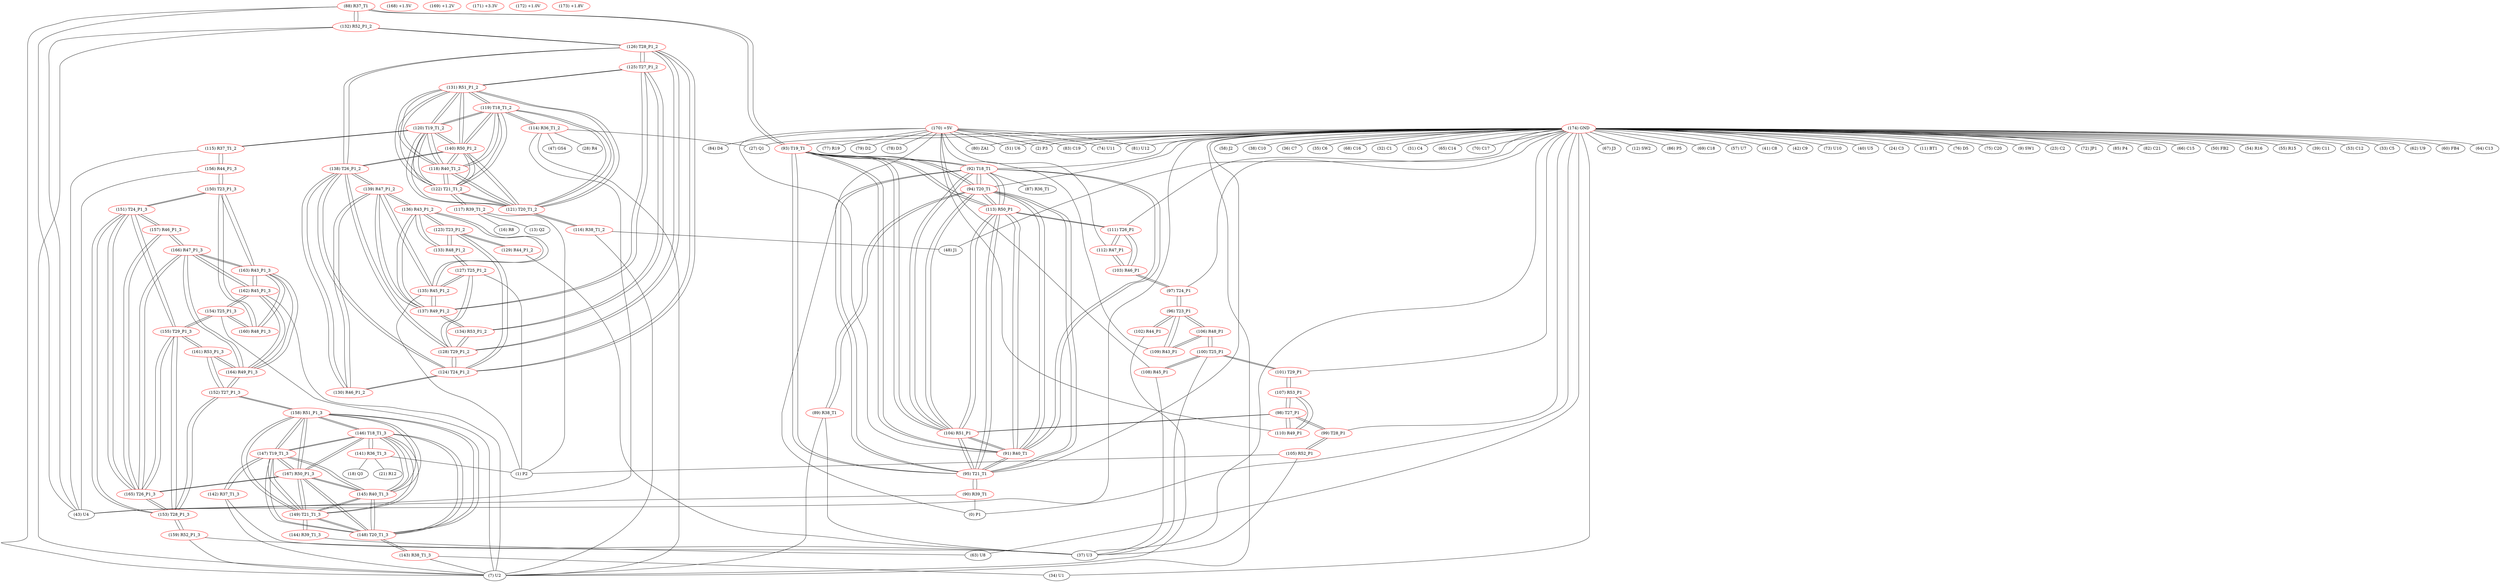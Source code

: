 graph {
	88 [label="(88) R37_T1" color=red]
	7 [label="(7) U2"]
	43 [label="(43) U4"]
	132 [label="(132) R52_P1_2"]
	93 [label="(93) T19_T1"]
	89 [label="(89) R38_T1" color=red]
	37 [label="(37) U3"]
	7 [label="(7) U2"]
	94 [label="(94) T20_T1"]
	90 [label="(90) R39_T1" color=red]
	0 [label="(0) P1"]
	43 [label="(43) U4"]
	95 [label="(95) T21_T1"]
	91 [label="(91) R40_T1" color=red]
	104 [label="(104) R51_P1"]
	113 [label="(113) R50_P1"]
	92 [label="(92) T18_T1"]
	95 [label="(95) T21_T1"]
	94 [label="(94) T20_T1"]
	93 [label="(93) T19_T1"]
	92 [label="(92) T18_T1" color=red]
	87 [label="(87) R36_T1"]
	104 [label="(104) R51_P1"]
	113 [label="(113) R50_P1"]
	95 [label="(95) T21_T1"]
	94 [label="(94) T20_T1"]
	93 [label="(93) T19_T1"]
	91 [label="(91) R40_T1"]
	93 [label="(93) T19_T1" color=red]
	88 [label="(88) R37_T1"]
	104 [label="(104) R51_P1"]
	113 [label="(113) R50_P1"]
	92 [label="(92) T18_T1"]
	95 [label="(95) T21_T1"]
	94 [label="(94) T20_T1"]
	91 [label="(91) R40_T1"]
	94 [label="(94) T20_T1" color=red]
	89 [label="(89) R38_T1"]
	104 [label="(104) R51_P1"]
	113 [label="(113) R50_P1"]
	92 [label="(92) T18_T1"]
	95 [label="(95) T21_T1"]
	93 [label="(93) T19_T1"]
	91 [label="(91) R40_T1"]
	95 [label="(95) T21_T1" color=red]
	90 [label="(90) R39_T1"]
	104 [label="(104) R51_P1"]
	113 [label="(113) R50_P1"]
	92 [label="(92) T18_T1"]
	94 [label="(94) T20_T1"]
	93 [label="(93) T19_T1"]
	91 [label="(91) R40_T1"]
	96 [label="(96) T23_P1" color=red]
	106 [label="(106) R48_P1"]
	109 [label="(109) R43_P1"]
	97 [label="(97) T24_P1"]
	102 [label="(102) R44_P1"]
	97 [label="(97) T24_P1" color=red]
	103 [label="(103) R46_P1"]
	96 [label="(96) T23_P1"]
	98 [label="(98) T27_P1" color=red]
	104 [label="(104) R51_P1"]
	99 [label="(99) T28_P1"]
	107 [label="(107) R53_P1"]
	110 [label="(110) R49_P1"]
	99 [label="(99) T28_P1" color=red]
	105 [label="(105) R52_P1"]
	98 [label="(98) T27_P1"]
	100 [label="(100) T25_P1" color=red]
	101 [label="(101) T29_P1"]
	106 [label="(106) R48_P1"]
	108 [label="(108) R45_P1"]
	37 [label="(37) U3"]
	101 [label="(101) T29_P1" color=red]
	100 [label="(100) T25_P1"]
	107 [label="(107) R53_P1"]
	102 [label="(102) R44_P1" color=red]
	7 [label="(7) U2"]
	96 [label="(96) T23_P1"]
	103 [label="(103) R46_P1" color=red]
	111 [label="(111) T26_P1"]
	112 [label="(112) R47_P1"]
	97 [label="(97) T24_P1"]
	104 [label="(104) R51_P1" color=red]
	98 [label="(98) T27_P1"]
	113 [label="(113) R50_P1"]
	92 [label="(92) T18_T1"]
	95 [label="(95) T21_T1"]
	94 [label="(94) T20_T1"]
	93 [label="(93) T19_T1"]
	91 [label="(91) R40_T1"]
	105 [label="(105) R52_P1" color=red]
	37 [label="(37) U3"]
	1 [label="(1) P2"]
	99 [label="(99) T28_P1"]
	106 [label="(106) R48_P1" color=red]
	100 [label="(100) T25_P1"]
	96 [label="(96) T23_P1"]
	109 [label="(109) R43_P1"]
	107 [label="(107) R53_P1" color=red]
	101 [label="(101) T29_P1"]
	98 [label="(98) T27_P1"]
	110 [label="(110) R49_P1"]
	108 [label="(108) R45_P1" color=red]
	100 [label="(100) T25_P1"]
	37 [label="(37) U3"]
	109 [label="(109) R43_P1" color=red]
	106 [label="(106) R48_P1"]
	96 [label="(96) T23_P1"]
	110 [label="(110) R49_P1" color=red]
	98 [label="(98) T27_P1"]
	107 [label="(107) R53_P1"]
	111 [label="(111) T26_P1" color=red]
	113 [label="(113) R50_P1"]
	103 [label="(103) R46_P1"]
	112 [label="(112) R47_P1"]
	112 [label="(112) R47_P1" color=red]
	111 [label="(111) T26_P1"]
	103 [label="(103) R46_P1"]
	113 [label="(113) R50_P1" color=red]
	111 [label="(111) T26_P1"]
	104 [label="(104) R51_P1"]
	92 [label="(92) T18_T1"]
	95 [label="(95) T21_T1"]
	94 [label="(94) T20_T1"]
	93 [label="(93) T19_T1"]
	91 [label="(91) R40_T1"]
	114 [label="(114) R36_T1_2" color=red]
	27 [label="(27) Q1"]
	28 [label="(28) R4"]
	7 [label="(7) U2"]
	43 [label="(43) U4"]
	47 [label="(47) GS4"]
	119 [label="(119) T18_T1_2"]
	115 [label="(115) R37_T1_2" color=red]
	43 [label="(43) U4"]
	156 [label="(156) R44_P1_3"]
	120 [label="(120) T19_T1_2"]
	116 [label="(116) R38_T1_2" color=red]
	7 [label="(7) U2"]
	48 [label="(48) J1"]
	121 [label="(121) T20_T1_2"]
	117 [label="(117) R39_T1_2" color=red]
	13 [label="(13) Q2"]
	1 [label="(1) P2"]
	16 [label="(16) R8"]
	122 [label="(122) T21_T1_2"]
	118 [label="(118) R40_T1_2" color=red]
	131 [label="(131) R51_P1_2"]
	140 [label="(140) R50_P1_2"]
	119 [label="(119) T18_T1_2"]
	122 [label="(122) T21_T1_2"]
	121 [label="(121) T20_T1_2"]
	120 [label="(120) T19_T1_2"]
	119 [label="(119) T18_T1_2" color=red]
	121 [label="(121) T20_T1_2"]
	120 [label="(120) T19_T1_2"]
	122 [label="(122) T21_T1_2"]
	114 [label="(114) R36_T1_2"]
	131 [label="(131) R51_P1_2"]
	140 [label="(140) R50_P1_2"]
	118 [label="(118) R40_T1_2"]
	120 [label="(120) T19_T1_2" color=red]
	121 [label="(121) T20_T1_2"]
	119 [label="(119) T18_T1_2"]
	122 [label="(122) T21_T1_2"]
	115 [label="(115) R37_T1_2"]
	131 [label="(131) R51_P1_2"]
	140 [label="(140) R50_P1_2"]
	118 [label="(118) R40_T1_2"]
	121 [label="(121) T20_T1_2" color=red]
	120 [label="(120) T19_T1_2"]
	119 [label="(119) T18_T1_2"]
	122 [label="(122) T21_T1_2"]
	116 [label="(116) R38_T1_2"]
	131 [label="(131) R51_P1_2"]
	140 [label="(140) R50_P1_2"]
	118 [label="(118) R40_T1_2"]
	122 [label="(122) T21_T1_2" color=red]
	121 [label="(121) T20_T1_2"]
	120 [label="(120) T19_T1_2"]
	119 [label="(119) T18_T1_2"]
	117 [label="(117) R39_T1_2"]
	131 [label="(131) R51_P1_2"]
	140 [label="(140) R50_P1_2"]
	118 [label="(118) R40_T1_2"]
	123 [label="(123) T23_P1_2" color=red]
	133 [label="(133) R48_P1_2"]
	136 [label="(136) R43_P1_2"]
	124 [label="(124) T24_P1_2"]
	129 [label="(129) R44_P1_2"]
	124 [label="(124) T24_P1_2" color=red]
	138 [label="(138) T26_P1_2"]
	128 [label="(128) T29_P1_2"]
	126 [label="(126) T28_P1_2"]
	130 [label="(130) R46_P1_2"]
	123 [label="(123) T23_P1_2"]
	125 [label="(125) T27_P1_2" color=red]
	131 [label="(131) R51_P1_2"]
	126 [label="(126) T28_P1_2"]
	134 [label="(134) R53_P1_2"]
	137 [label="(137) R49_P1_2"]
	126 [label="(126) T28_P1_2" color=red]
	138 [label="(138) T26_P1_2"]
	124 [label="(124) T24_P1_2"]
	128 [label="(128) T29_P1_2"]
	132 [label="(132) R52_P1_2"]
	125 [label="(125) T27_P1_2"]
	127 [label="(127) T25_P1_2" color=red]
	128 [label="(128) T29_P1_2"]
	133 [label="(133) R48_P1_2"]
	135 [label="(135) R45_P1_2"]
	1 [label="(1) P2"]
	128 [label="(128) T29_P1_2" color=red]
	138 [label="(138) T26_P1_2"]
	124 [label="(124) T24_P1_2"]
	126 [label="(126) T28_P1_2"]
	127 [label="(127) T25_P1_2"]
	134 [label="(134) R53_P1_2"]
	129 [label="(129) R44_P1_2" color=red]
	37 [label="(37) U3"]
	123 [label="(123) T23_P1_2"]
	130 [label="(130) R46_P1_2" color=red]
	138 [label="(138) T26_P1_2"]
	139 [label="(139) R47_P1_2"]
	124 [label="(124) T24_P1_2"]
	131 [label="(131) R51_P1_2" color=red]
	125 [label="(125) T27_P1_2"]
	140 [label="(140) R50_P1_2"]
	119 [label="(119) T18_T1_2"]
	122 [label="(122) T21_T1_2"]
	121 [label="(121) T20_T1_2"]
	120 [label="(120) T19_T1_2"]
	118 [label="(118) R40_T1_2"]
	132 [label="(132) R52_P1_2" color=red]
	7 [label="(7) U2"]
	43 [label="(43) U4"]
	88 [label="(88) R37_T1"]
	126 [label="(126) T28_P1_2"]
	133 [label="(133) R48_P1_2" color=red]
	127 [label="(127) T25_P1_2"]
	123 [label="(123) T23_P1_2"]
	136 [label="(136) R43_P1_2"]
	134 [label="(134) R53_P1_2" color=red]
	128 [label="(128) T29_P1_2"]
	125 [label="(125) T27_P1_2"]
	137 [label="(137) R49_P1_2"]
	135 [label="(135) R45_P1_2" color=red]
	139 [label="(139) R47_P1_2"]
	136 [label="(136) R43_P1_2"]
	137 [label="(137) R49_P1_2"]
	127 [label="(127) T25_P1_2"]
	1 [label="(1) P2"]
	136 [label="(136) R43_P1_2" color=red]
	133 [label="(133) R48_P1_2"]
	123 [label="(123) T23_P1_2"]
	139 [label="(139) R47_P1_2"]
	135 [label="(135) R45_P1_2"]
	137 [label="(137) R49_P1_2"]
	137 [label="(137) R49_P1_2" color=red]
	139 [label="(139) R47_P1_2"]
	135 [label="(135) R45_P1_2"]
	136 [label="(136) R43_P1_2"]
	125 [label="(125) T27_P1_2"]
	134 [label="(134) R53_P1_2"]
	138 [label="(138) T26_P1_2" color=red]
	140 [label="(140) R50_P1_2"]
	124 [label="(124) T24_P1_2"]
	128 [label="(128) T29_P1_2"]
	126 [label="(126) T28_P1_2"]
	130 [label="(130) R46_P1_2"]
	139 [label="(139) R47_P1_2"]
	139 [label="(139) R47_P1_2" color=red]
	135 [label="(135) R45_P1_2"]
	136 [label="(136) R43_P1_2"]
	137 [label="(137) R49_P1_2"]
	138 [label="(138) T26_P1_2"]
	130 [label="(130) R46_P1_2"]
	140 [label="(140) R50_P1_2" color=red]
	138 [label="(138) T26_P1_2"]
	131 [label="(131) R51_P1_2"]
	119 [label="(119) T18_T1_2"]
	122 [label="(122) T21_T1_2"]
	121 [label="(121) T20_T1_2"]
	120 [label="(120) T19_T1_2"]
	118 [label="(118) R40_T1_2"]
	141 [label="(141) R36_T1_3" color=red]
	21 [label="(21) R12"]
	1 [label="(1) P2"]
	18 [label="(18) Q3"]
	146 [label="(146) T18_T1_3"]
	142 [label="(142) R37_T1_3" color=red]
	7 [label="(7) U2"]
	37 [label="(37) U3"]
	147 [label="(147) T19_T1_3"]
	143 [label="(143) R38_T1_3" color=red]
	34 [label="(34) U1"]
	7 [label="(7) U2"]
	148 [label="(148) T20_T1_3"]
	144 [label="(144) R39_T1_3" color=red]
	63 [label="(63) U8"]
	149 [label="(149) T21_T1_3"]
	145 [label="(145) R40_T1_3" color=red]
	158 [label="(158) R51_P1_3"]
	167 [label="(167) R50_P1_3"]
	146 [label="(146) T18_T1_3"]
	149 [label="(149) T21_T1_3"]
	148 [label="(148) T20_T1_3"]
	147 [label="(147) T19_T1_3"]
	146 [label="(146) T18_T1_3" color=red]
	148 [label="(148) T20_T1_3"]
	147 [label="(147) T19_T1_3"]
	149 [label="(149) T21_T1_3"]
	141 [label="(141) R36_T1_3"]
	158 [label="(158) R51_P1_3"]
	167 [label="(167) R50_P1_3"]
	145 [label="(145) R40_T1_3"]
	147 [label="(147) T19_T1_3" color=red]
	148 [label="(148) T20_T1_3"]
	146 [label="(146) T18_T1_3"]
	149 [label="(149) T21_T1_3"]
	142 [label="(142) R37_T1_3"]
	158 [label="(158) R51_P1_3"]
	167 [label="(167) R50_P1_3"]
	145 [label="(145) R40_T1_3"]
	148 [label="(148) T20_T1_3" color=red]
	147 [label="(147) T19_T1_3"]
	146 [label="(146) T18_T1_3"]
	149 [label="(149) T21_T1_3"]
	143 [label="(143) R38_T1_3"]
	158 [label="(158) R51_P1_3"]
	167 [label="(167) R50_P1_3"]
	145 [label="(145) R40_T1_3"]
	149 [label="(149) T21_T1_3" color=red]
	148 [label="(148) T20_T1_3"]
	147 [label="(147) T19_T1_3"]
	146 [label="(146) T18_T1_3"]
	144 [label="(144) R39_T1_3"]
	158 [label="(158) R51_P1_3"]
	167 [label="(167) R50_P1_3"]
	145 [label="(145) R40_T1_3"]
	150 [label="(150) T23_P1_3" color=red]
	160 [label="(160) R48_P1_3"]
	163 [label="(163) R43_P1_3"]
	151 [label="(151) T24_P1_3"]
	156 [label="(156) R44_P1_3"]
	151 [label="(151) T24_P1_3" color=red]
	165 [label="(165) T26_P1_3"]
	155 [label="(155) T29_P1_3"]
	153 [label="(153) T28_P1_3"]
	157 [label="(157) R46_P1_3"]
	150 [label="(150) T23_P1_3"]
	152 [label="(152) T27_P1_3" color=red]
	158 [label="(158) R51_P1_3"]
	153 [label="(153) T28_P1_3"]
	161 [label="(161) R53_P1_3"]
	164 [label="(164) R49_P1_3"]
	153 [label="(153) T28_P1_3" color=red]
	165 [label="(165) T26_P1_3"]
	151 [label="(151) T24_P1_3"]
	155 [label="(155) T29_P1_3"]
	159 [label="(159) R52_P1_3"]
	152 [label="(152) T27_P1_3"]
	154 [label="(154) T25_P1_3" color=red]
	155 [label="(155) T29_P1_3"]
	160 [label="(160) R48_P1_3"]
	162 [label="(162) R45_P1_3"]
	7 [label="(7) U2"]
	155 [label="(155) T29_P1_3" color=red]
	165 [label="(165) T26_P1_3"]
	151 [label="(151) T24_P1_3"]
	153 [label="(153) T28_P1_3"]
	154 [label="(154) T25_P1_3"]
	161 [label="(161) R53_P1_3"]
	156 [label="(156) R44_P1_3" color=red]
	43 [label="(43) U4"]
	115 [label="(115) R37_T1_2"]
	150 [label="(150) T23_P1_3"]
	157 [label="(157) R46_P1_3" color=red]
	165 [label="(165) T26_P1_3"]
	166 [label="(166) R47_P1_3"]
	151 [label="(151) T24_P1_3"]
	158 [label="(158) R51_P1_3" color=red]
	152 [label="(152) T27_P1_3"]
	167 [label="(167) R50_P1_3"]
	146 [label="(146) T18_T1_3"]
	149 [label="(149) T21_T1_3"]
	148 [label="(148) T20_T1_3"]
	147 [label="(147) T19_T1_3"]
	145 [label="(145) R40_T1_3"]
	159 [label="(159) R52_P1_3" color=red]
	37 [label="(37) U3"]
	7 [label="(7) U2"]
	153 [label="(153) T28_P1_3"]
	160 [label="(160) R48_P1_3" color=red]
	154 [label="(154) T25_P1_3"]
	150 [label="(150) T23_P1_3"]
	163 [label="(163) R43_P1_3"]
	161 [label="(161) R53_P1_3" color=red]
	155 [label="(155) T29_P1_3"]
	152 [label="(152) T27_P1_3"]
	164 [label="(164) R49_P1_3"]
	162 [label="(162) R45_P1_3" color=red]
	166 [label="(166) R47_P1_3"]
	163 [label="(163) R43_P1_3"]
	164 [label="(164) R49_P1_3"]
	154 [label="(154) T25_P1_3"]
	7 [label="(7) U2"]
	163 [label="(163) R43_P1_3" color=red]
	160 [label="(160) R48_P1_3"]
	150 [label="(150) T23_P1_3"]
	166 [label="(166) R47_P1_3"]
	162 [label="(162) R45_P1_3"]
	164 [label="(164) R49_P1_3"]
	164 [label="(164) R49_P1_3" color=red]
	166 [label="(166) R47_P1_3"]
	162 [label="(162) R45_P1_3"]
	163 [label="(163) R43_P1_3"]
	152 [label="(152) T27_P1_3"]
	161 [label="(161) R53_P1_3"]
	165 [label="(165) T26_P1_3" color=red]
	167 [label="(167) R50_P1_3"]
	151 [label="(151) T24_P1_3"]
	155 [label="(155) T29_P1_3"]
	153 [label="(153) T28_P1_3"]
	157 [label="(157) R46_P1_3"]
	166 [label="(166) R47_P1_3"]
	166 [label="(166) R47_P1_3" color=red]
	162 [label="(162) R45_P1_3"]
	163 [label="(163) R43_P1_3"]
	164 [label="(164) R49_P1_3"]
	165 [label="(165) T26_P1_3"]
	157 [label="(157) R46_P1_3"]
	167 [label="(167) R50_P1_3" color=red]
	165 [label="(165) T26_P1_3"]
	158 [label="(158) R51_P1_3"]
	146 [label="(146) T18_T1_3"]
	149 [label="(149) T21_T1_3"]
	148 [label="(148) T20_T1_3"]
	147 [label="(147) T19_T1_3"]
	145 [label="(145) R40_T1_3"]
	168 [label="(168) +1.5V" color=red]
	169 [label="(169) +1.2V" color=red]
	170 [label="(170) +5V" color=red]
	83 [label="(83) C19"]
	74 [label="(74) U11"]
	77 [label="(77) R19"]
	81 [label="(81) U12"]
	80 [label="(80) ZA1"]
	79 [label="(79) D2"]
	78 [label="(78) D3"]
	51 [label="(51) U6"]
	84 [label="(84) D4"]
	2 [label="(2) P3"]
	0 [label="(0) P1"]
	91 [label="(91) R40_T1"]
	112 [label="(112) R47_P1"]
	108 [label="(108) R45_P1"]
	109 [label="(109) R43_P1"]
	110 [label="(110) R49_P1"]
	171 [label="(171) +3.3V" color=red]
	172 [label="(172) +1.0V" color=red]
	173 [label="(173) +1.8V" color=red]
	174 [label="(174) GND" color=red]
	67 [label="(67) J3"]
	12 [label="(12) SW2"]
	0 [label="(0) P1"]
	86 [label="(86) P5"]
	69 [label="(69) C18"]
	57 [label="(57) U7"]
	43 [label="(43) U4"]
	83 [label="(83) C19"]
	27 [label="(27) Q1"]
	41 [label="(41) C8"]
	42 [label="(42) C9"]
	73 [label="(73) U10"]
	40 [label="(40) U5"]
	2 [label="(2) P3"]
	7 [label="(7) U2"]
	24 [label="(24) C3"]
	11 [label="(11) BT1"]
	76 [label="(76) D5"]
	75 [label="(75) C20"]
	9 [label="(9) SW1"]
	23 [label="(23) C2"]
	72 [label="(72) JP1"]
	80 [label="(80) ZA1"]
	81 [label="(81) U12"]
	85 [label="(85) P4"]
	82 [label="(82) C21"]
	74 [label="(74) U11"]
	63 [label="(63) U8"]
	66 [label="(66) C15"]
	50 [label="(50) FB2"]
	54 [label="(54) R16"]
	55 [label="(55) R15"]
	37 [label="(37) U3"]
	39 [label="(39) C11"]
	53 [label="(53) C12"]
	33 [label="(33) C5"]
	62 [label="(62) U9"]
	60 [label="(60) FB4"]
	64 [label="(64) C13"]
	58 [label="(58) J2"]
	38 [label="(38) C10"]
	36 [label="(36) C7"]
	35 [label="(35) C6"]
	68 [label="(68) C16"]
	34 [label="(34) U1"]
	32 [label="(32) C1"]
	31 [label="(31) C4"]
	65 [label="(65) C14"]
	70 [label="(70) C17"]
	48 [label="(48) J1"]
	51 [label="(51) U6"]
	94 [label="(94) T20_T1"]
	93 [label="(93) T19_T1"]
	92 [label="(92) T18_T1"]
	95 [label="(95) T21_T1"]
	111 [label="(111) T26_P1"]
	97 [label="(97) T24_P1"]
	101 [label="(101) T29_P1"]
	99 [label="(99) T28_P1"]
	88 -- 7
	88 -- 43
	88 -- 132
	88 -- 93
	89 -- 37
	89 -- 7
	89 -- 94
	90 -- 0
	90 -- 43
	90 -- 95
	91 -- 104
	91 -- 113
	91 -- 92
	91 -- 95
	91 -- 94
	91 -- 93
	92 -- 87
	92 -- 104
	92 -- 113
	92 -- 95
	92 -- 94
	92 -- 93
	92 -- 91
	93 -- 88
	93 -- 104
	93 -- 113
	93 -- 92
	93 -- 95
	93 -- 94
	93 -- 91
	94 -- 89
	94 -- 104
	94 -- 113
	94 -- 92
	94 -- 95
	94 -- 93
	94 -- 91
	95 -- 90
	95 -- 104
	95 -- 113
	95 -- 92
	95 -- 94
	95 -- 93
	95 -- 91
	96 -- 106
	96 -- 109
	96 -- 97
	96 -- 102
	97 -- 103
	97 -- 96
	98 -- 104
	98 -- 99
	98 -- 107
	98 -- 110
	99 -- 105
	99 -- 98
	100 -- 101
	100 -- 106
	100 -- 108
	100 -- 37
	101 -- 100
	101 -- 107
	102 -- 7
	102 -- 96
	103 -- 111
	103 -- 112
	103 -- 97
	104 -- 98
	104 -- 113
	104 -- 92
	104 -- 95
	104 -- 94
	104 -- 93
	104 -- 91
	105 -- 37
	105 -- 1
	105 -- 99
	106 -- 100
	106 -- 96
	106 -- 109
	107 -- 101
	107 -- 98
	107 -- 110
	108 -- 100
	108 -- 37
	109 -- 106
	109 -- 96
	110 -- 98
	110 -- 107
	111 -- 113
	111 -- 103
	111 -- 112
	112 -- 111
	112 -- 103
	113 -- 111
	113 -- 104
	113 -- 92
	113 -- 95
	113 -- 94
	113 -- 93
	113 -- 91
	114 -- 27
	114 -- 28
	114 -- 7
	114 -- 43
	114 -- 47
	114 -- 119
	115 -- 43
	115 -- 156
	115 -- 120
	116 -- 7
	116 -- 48
	116 -- 121
	117 -- 13
	117 -- 1
	117 -- 16
	117 -- 122
	118 -- 131
	118 -- 140
	118 -- 119
	118 -- 122
	118 -- 121
	118 -- 120
	119 -- 121
	119 -- 120
	119 -- 122
	119 -- 114
	119 -- 131
	119 -- 140
	119 -- 118
	120 -- 121
	120 -- 119
	120 -- 122
	120 -- 115
	120 -- 131
	120 -- 140
	120 -- 118
	121 -- 120
	121 -- 119
	121 -- 122
	121 -- 116
	121 -- 131
	121 -- 140
	121 -- 118
	122 -- 121
	122 -- 120
	122 -- 119
	122 -- 117
	122 -- 131
	122 -- 140
	122 -- 118
	123 -- 133
	123 -- 136
	123 -- 124
	123 -- 129
	124 -- 138
	124 -- 128
	124 -- 126
	124 -- 130
	124 -- 123
	125 -- 131
	125 -- 126
	125 -- 134
	125 -- 137
	126 -- 138
	126 -- 124
	126 -- 128
	126 -- 132
	126 -- 125
	127 -- 128
	127 -- 133
	127 -- 135
	127 -- 1
	128 -- 138
	128 -- 124
	128 -- 126
	128 -- 127
	128 -- 134
	129 -- 37
	129 -- 123
	130 -- 138
	130 -- 139
	130 -- 124
	131 -- 125
	131 -- 140
	131 -- 119
	131 -- 122
	131 -- 121
	131 -- 120
	131 -- 118
	132 -- 7
	132 -- 43
	132 -- 88
	132 -- 126
	133 -- 127
	133 -- 123
	133 -- 136
	134 -- 128
	134 -- 125
	134 -- 137
	135 -- 139
	135 -- 136
	135 -- 137
	135 -- 127
	135 -- 1
	136 -- 133
	136 -- 123
	136 -- 139
	136 -- 135
	136 -- 137
	137 -- 139
	137 -- 135
	137 -- 136
	137 -- 125
	137 -- 134
	138 -- 140
	138 -- 124
	138 -- 128
	138 -- 126
	138 -- 130
	138 -- 139
	139 -- 135
	139 -- 136
	139 -- 137
	139 -- 138
	139 -- 130
	140 -- 138
	140 -- 131
	140 -- 119
	140 -- 122
	140 -- 121
	140 -- 120
	140 -- 118
	141 -- 21
	141 -- 1
	141 -- 18
	141 -- 146
	142 -- 7
	142 -- 37
	142 -- 147
	143 -- 34
	143 -- 7
	143 -- 148
	144 -- 63
	144 -- 149
	145 -- 158
	145 -- 167
	145 -- 146
	145 -- 149
	145 -- 148
	145 -- 147
	146 -- 148
	146 -- 147
	146 -- 149
	146 -- 141
	146 -- 158
	146 -- 167
	146 -- 145
	147 -- 148
	147 -- 146
	147 -- 149
	147 -- 142
	147 -- 158
	147 -- 167
	147 -- 145
	148 -- 147
	148 -- 146
	148 -- 149
	148 -- 143
	148 -- 158
	148 -- 167
	148 -- 145
	149 -- 148
	149 -- 147
	149 -- 146
	149 -- 144
	149 -- 158
	149 -- 167
	149 -- 145
	150 -- 160
	150 -- 163
	150 -- 151
	150 -- 156
	151 -- 165
	151 -- 155
	151 -- 153
	151 -- 157
	151 -- 150
	152 -- 158
	152 -- 153
	152 -- 161
	152 -- 164
	153 -- 165
	153 -- 151
	153 -- 155
	153 -- 159
	153 -- 152
	154 -- 155
	154 -- 160
	154 -- 162
	154 -- 7
	155 -- 165
	155 -- 151
	155 -- 153
	155 -- 154
	155 -- 161
	156 -- 43
	156 -- 115
	156 -- 150
	157 -- 165
	157 -- 166
	157 -- 151
	158 -- 152
	158 -- 167
	158 -- 146
	158 -- 149
	158 -- 148
	158 -- 147
	158 -- 145
	159 -- 37
	159 -- 7
	159 -- 153
	160 -- 154
	160 -- 150
	160 -- 163
	161 -- 155
	161 -- 152
	161 -- 164
	162 -- 166
	162 -- 163
	162 -- 164
	162 -- 154
	162 -- 7
	163 -- 160
	163 -- 150
	163 -- 166
	163 -- 162
	163 -- 164
	164 -- 166
	164 -- 162
	164 -- 163
	164 -- 152
	164 -- 161
	165 -- 167
	165 -- 151
	165 -- 155
	165 -- 153
	165 -- 157
	165 -- 166
	166 -- 162
	166 -- 163
	166 -- 164
	166 -- 165
	166 -- 157
	167 -- 165
	167 -- 158
	167 -- 146
	167 -- 149
	167 -- 148
	167 -- 147
	167 -- 145
	170 -- 83
	170 -- 74
	170 -- 77
	170 -- 81
	170 -- 80
	170 -- 79
	170 -- 78
	170 -- 51
	170 -- 84
	170 -- 2
	170 -- 0
	170 -- 91
	170 -- 112
	170 -- 108
	170 -- 109
	170 -- 110
	174 -- 67
	174 -- 12
	174 -- 0
	174 -- 86
	174 -- 69
	174 -- 57
	174 -- 43
	174 -- 83
	174 -- 27
	174 -- 41
	174 -- 42
	174 -- 73
	174 -- 40
	174 -- 2
	174 -- 7
	174 -- 24
	174 -- 11
	174 -- 76
	174 -- 75
	174 -- 9
	174 -- 23
	174 -- 72
	174 -- 80
	174 -- 81
	174 -- 85
	174 -- 82
	174 -- 74
	174 -- 63
	174 -- 66
	174 -- 50
	174 -- 54
	174 -- 55
	174 -- 37
	174 -- 39
	174 -- 53
	174 -- 33
	174 -- 62
	174 -- 60
	174 -- 64
	174 -- 58
	174 -- 38
	174 -- 36
	174 -- 35
	174 -- 68
	174 -- 34
	174 -- 32
	174 -- 31
	174 -- 65
	174 -- 70
	174 -- 48
	174 -- 51
	174 -- 94
	174 -- 93
	174 -- 92
	174 -- 95
	174 -- 111
	174 -- 97
	174 -- 101
	174 -- 99
}